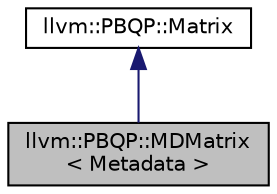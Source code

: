 digraph "llvm::PBQP::MDMatrix&lt; Metadata &gt;"
{
 // LATEX_PDF_SIZE
  bgcolor="transparent";
  edge [fontname="Helvetica",fontsize="10",labelfontname="Helvetica",labelfontsize="10"];
  node [fontname="Helvetica",fontsize="10",shape="box"];
  Node1 [label="llvm::PBQP::MDMatrix\l\< Metadata \>",height=0.2,width=0.4,color="black", fillcolor="grey75", style="filled", fontcolor="black",tooltip=" "];
  Node2 -> Node1 [dir="back",color="midnightblue",fontsize="10",style="solid",fontname="Helvetica"];
  Node2 [label="llvm::PBQP::Matrix",height=0.2,width=0.4,color="black",URL="$classllvm_1_1PBQP_1_1Matrix.html",tooltip="PBQP Matrix class."];
}
